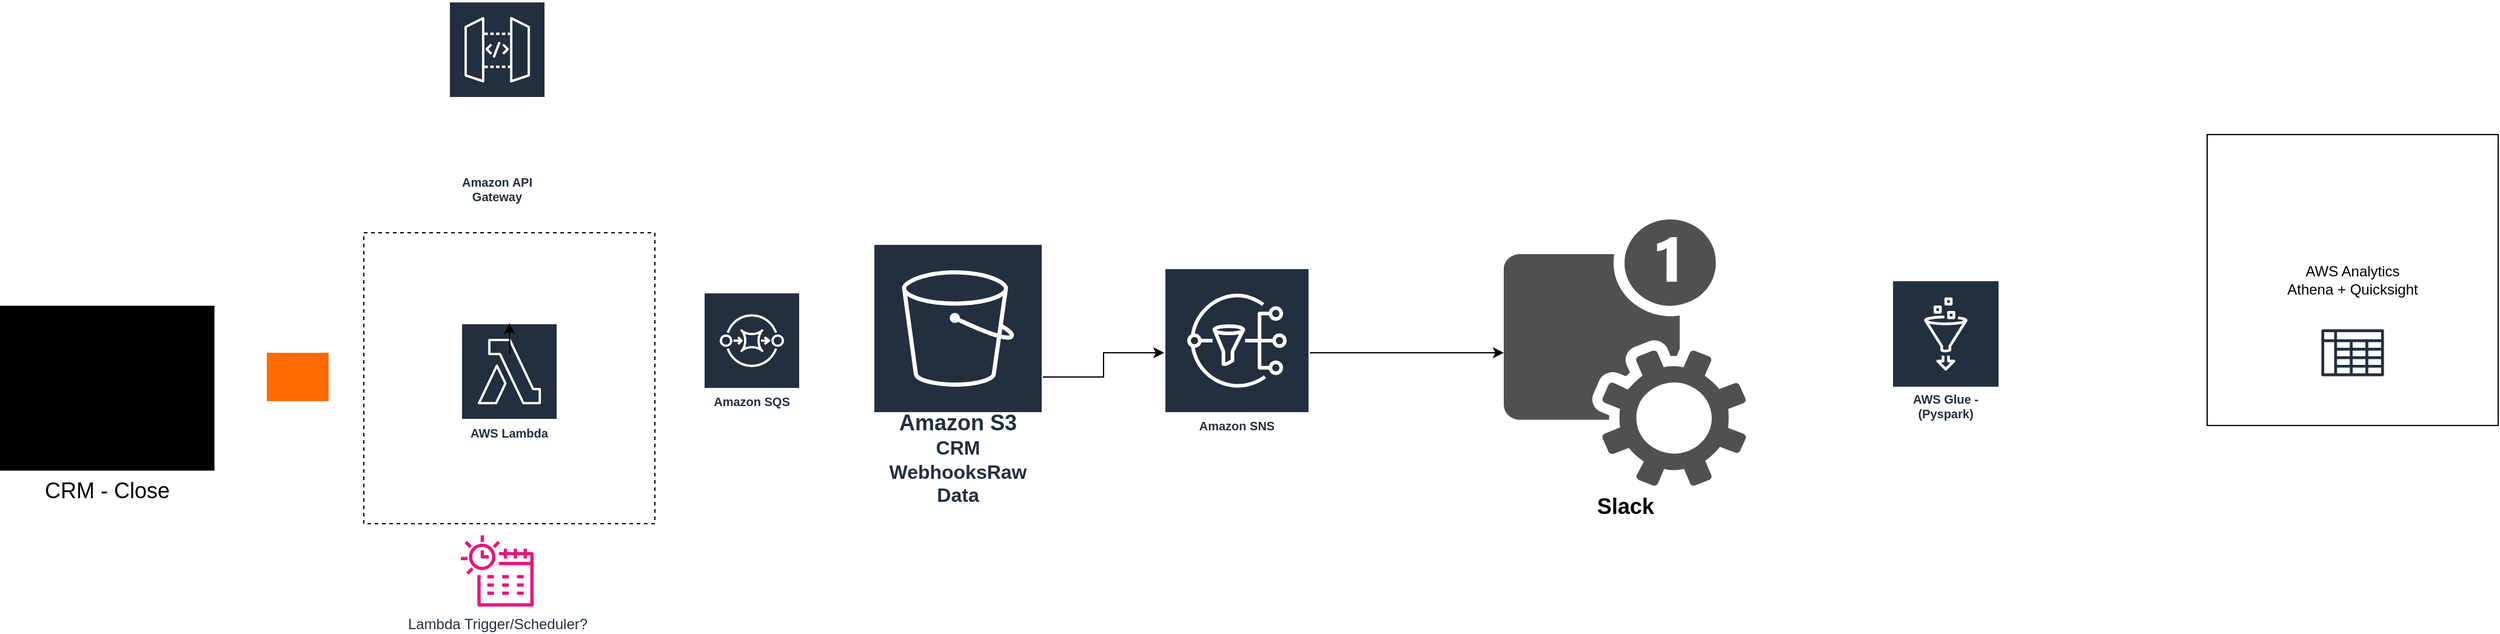 <mxfile version="28.1.0">
  <diagram name="Page-1" id="rwzWzy93OpaWQYICMneB">
    <mxGraphModel dx="1965" dy="958" grid="1" gridSize="20" guides="1" tooltips="1" connect="1" arrows="1" fold="1" page="1" pageScale="1" pageWidth="1100" pageHeight="850" background="light-dark(#FFFFFF,transparent)" math="0" shadow="0">
      <root>
        <mxCell id="0" />
        <mxCell id="1" parent="0" />
        <mxCell id="m4qAgDCgxIv8DjNnzr-K-2" value="Lambda Trigger/Scheduler?" style="sketch=0;outlineConnect=0;fontColor=#232F3E;gradientColor=none;fillColor=#E7157B;strokeColor=none;dashed=0;verticalLabelPosition=bottom;verticalAlign=top;align=center;html=1;fontSize=12;fontStyle=0;aspect=fixed;pointerEvents=1;shape=mxgraph.aws4.eventbridge_scheduler;" parent="1" vertex="1">
          <mxGeometry x="480" y="500" width="60" height="60" as="geometry" />
        </mxCell>
        <mxCell id="7ErMkeK06-2qZx9VQCFS-6" style="edgeStyle=orthogonalEdgeStyle;rounded=0;orthogonalLoop=1;jettySize=auto;html=1;" edge="1" parent="1" source="m4qAgDCgxIv8DjNnzr-K-6" target="7ErMkeK06-2qZx9VQCFS-4">
          <mxGeometry relative="1" as="geometry" />
        </mxCell>
        <mxCell id="m4qAgDCgxIv8DjNnzr-K-6" value="&lt;font style=&quot;font-size: 18px;&quot;&gt;Amazon S3&lt;/font&gt;&lt;div&gt;&lt;font size=&quot;3&quot;&gt;CRM WebhooksRaw Data&lt;/font&gt;&lt;/div&gt;" style="sketch=0;outlineConnect=0;fontColor=#232F3E;gradientColor=none;strokeColor=#ffffff;fillColor=#232F3E;dashed=0;verticalLabelPosition=middle;verticalAlign=bottom;align=center;html=1;whiteSpace=wrap;fontSize=10;fontStyle=1;spacing=3;shape=mxgraph.aws4.productIcon;prIcon=mxgraph.aws4.s3;" parent="1" vertex="1">
          <mxGeometry x="820" y="260" width="140" height="220" as="geometry" />
        </mxCell>
        <mxCell id="m4qAgDCgxIv8DjNnzr-K-7" value="AWS Glue - (Pyspark)" style="sketch=0;outlineConnect=0;fontColor=#232F3E;gradientColor=none;strokeColor=#ffffff;fillColor=#232F3E;dashed=0;verticalLabelPosition=middle;verticalAlign=bottom;align=center;html=1;whiteSpace=wrap;fontSize=10;fontStyle=1;spacing=3;shape=mxgraph.aws4.productIcon;prIcon=mxgraph.aws4.glue;" parent="1" vertex="1">
          <mxGeometry x="1660" y="290" width="89" height="120" as="geometry" />
        </mxCell>
        <mxCell id="m4qAgDCgxIv8DjNnzr-K-17" value="AWS Analytics&lt;br&gt;Athena + Quicksight" style="whiteSpace=wrap;html=1;aspect=fixed;" parent="1" vertex="1">
          <mxGeometry x="1920" y="170" width="240" height="240" as="geometry" />
        </mxCell>
        <mxCell id="AIjkGTHtsxKVKW9na2vk-2" value="" style="whiteSpace=wrap;html=1;aspect=fixed;dashed=1;" parent="1" vertex="1">
          <mxGeometry x="400" y="251" width="240" height="240" as="geometry" />
        </mxCell>
        <mxCell id="AIjkGTHtsxKVKW9na2vk-4" value="AWS Lambda" style="sketch=0;outlineConnect=0;fontColor=#232F3E;gradientColor=none;strokeColor=#ffffff;fillColor=#232F3E;dashed=0;verticalLabelPosition=middle;verticalAlign=bottom;align=center;html=1;whiteSpace=wrap;fontSize=10;fontStyle=1;spacing=3;shape=mxgraph.aws4.productIcon;prIcon=mxgraph.aws4.lambda;" parent="1" vertex="1">
          <mxGeometry x="480" y="325.5" width="80" height="100" as="geometry" />
        </mxCell>
        <mxCell id="AIjkGTHtsxKVKW9na2vk-5" style="edgeStyle=orthogonalEdgeStyle;rounded=0;orthogonalLoop=1;jettySize=auto;html=1;" parent="1" target="AIjkGTHtsxKVKW9na2vk-4" edge="1">
          <mxGeometry relative="1" as="geometry">
            <mxPoint x="520" y="330.318" as="sourcePoint" />
          </mxGeometry>
        </mxCell>
        <mxCell id="0ATHwkw4tuSbIapU3zP0-15" value="" style="sketch=0;outlineConnect=0;fontColor=#232F3E;gradientColor=none;fillColor=#232F3D;strokeColor=none;dashed=0;verticalLabelPosition=bottom;verticalAlign=top;align=center;html=1;fontSize=12;fontStyle=0;aspect=fixed;pointerEvents=1;shape=mxgraph.aws4.data_table;" parent="1" vertex="1">
          <mxGeometry x="2014.22" y="330.5" width="51.56" height="39" as="geometry" />
        </mxCell>
        <mxCell id="7ErMkeK06-2qZx9VQCFS-2" value="&lt;font style=&quot;font-size: 18px;&quot;&gt;&lt;b&gt;Slack&lt;/b&gt;&lt;/font&gt;" style="sketch=0;pointerEvents=1;shadow=0;dashed=0;html=1;strokeColor=none;fillColor=#505050;labelPosition=center;verticalLabelPosition=bottom;verticalAlign=top;outlineConnect=0;align=center;shape=mxgraph.office.communications.push_notification_service;" vertex="1" parent="1">
          <mxGeometry x="1340" y="240" width="200" height="220" as="geometry" />
        </mxCell>
        <mxCell id="7ErMkeK06-2qZx9VQCFS-5" style="edgeStyle=orthogonalEdgeStyle;rounded=0;orthogonalLoop=1;jettySize=auto;html=1;" edge="1" parent="1" source="7ErMkeK06-2qZx9VQCFS-4" target="7ErMkeK06-2qZx9VQCFS-2">
          <mxGeometry relative="1" as="geometry" />
        </mxCell>
        <mxCell id="7ErMkeK06-2qZx9VQCFS-4" value="Amazon SNS" style="sketch=0;outlineConnect=0;fontColor=#232F3E;gradientColor=none;strokeColor=#ffffff;fillColor=#232F3E;dashed=0;verticalLabelPosition=middle;verticalAlign=bottom;align=center;html=1;whiteSpace=wrap;fontSize=10;fontStyle=1;spacing=3;shape=mxgraph.aws4.productIcon;prIcon=mxgraph.aws4.sns;" vertex="1" parent="1">
          <mxGeometry x="1060" y="280" width="120" height="140" as="geometry" />
        </mxCell>
        <mxCell id="7ErMkeK06-2qZx9VQCFS-7" value="Amazon API Gateway" style="sketch=0;outlineConnect=0;fontColor=#232F3E;gradientColor=none;strokeColor=#ffffff;fillColor=#232F3E;dashed=0;verticalLabelPosition=middle;verticalAlign=bottom;align=center;html=1;whiteSpace=wrap;fontSize=10;fontStyle=1;spacing=3;shape=mxgraph.aws4.productIcon;prIcon=mxgraph.aws4.api_gateway;" vertex="1" parent="1">
          <mxGeometry x="470" y="60" width="80" height="170.5" as="geometry" />
        </mxCell>
        <mxCell id="7ErMkeK06-2qZx9VQCFS-10" value="&lt;font style=&quot;font-size: 18px;&quot;&gt;CRM - Close&lt;/font&gt;" style="sketch=0;verticalLabelPosition=bottom;sketch=0;aspect=fixed;html=1;verticalAlign=top;strokeColor=none;fillColor=#000000;align=center;outlineConnect=0;pointerEvents=1;shape=mxgraph.citrix2.web_saas_apps;" vertex="1" parent="1">
          <mxGeometry x="100" y="311.23" width="176.85" height="136" as="geometry" />
        </mxCell>
        <mxCell id="7ErMkeK06-2qZx9VQCFS-11" value="" style="points=[];aspect=fixed;html=1;align=center;shadow=0;dashed=0;fillColor=#FF6A00;strokeColor=none;shape=mxgraph.alibaba_cloud.hcs-sgw_hybrid_cloud_storage_gateway;" vertex="1" parent="1">
          <mxGeometry x="320" y="350.05" width="51" height="39.9" as="geometry" />
        </mxCell>
        <mxCell id="7ErMkeK06-2qZx9VQCFS-12" value="Amazon SQS" style="sketch=0;outlineConnect=0;fontColor=#232F3E;gradientColor=none;strokeColor=#ffffff;fillColor=#232F3E;dashed=0;verticalLabelPosition=middle;verticalAlign=bottom;align=center;html=1;whiteSpace=wrap;fontSize=10;fontStyle=1;spacing=3;shape=mxgraph.aws4.productIcon;prIcon=mxgraph.aws4.sqs;" vertex="1" parent="1">
          <mxGeometry x="680" y="300" width="80" height="100" as="geometry" />
        </mxCell>
      </root>
    </mxGraphModel>
  </diagram>
</mxfile>
